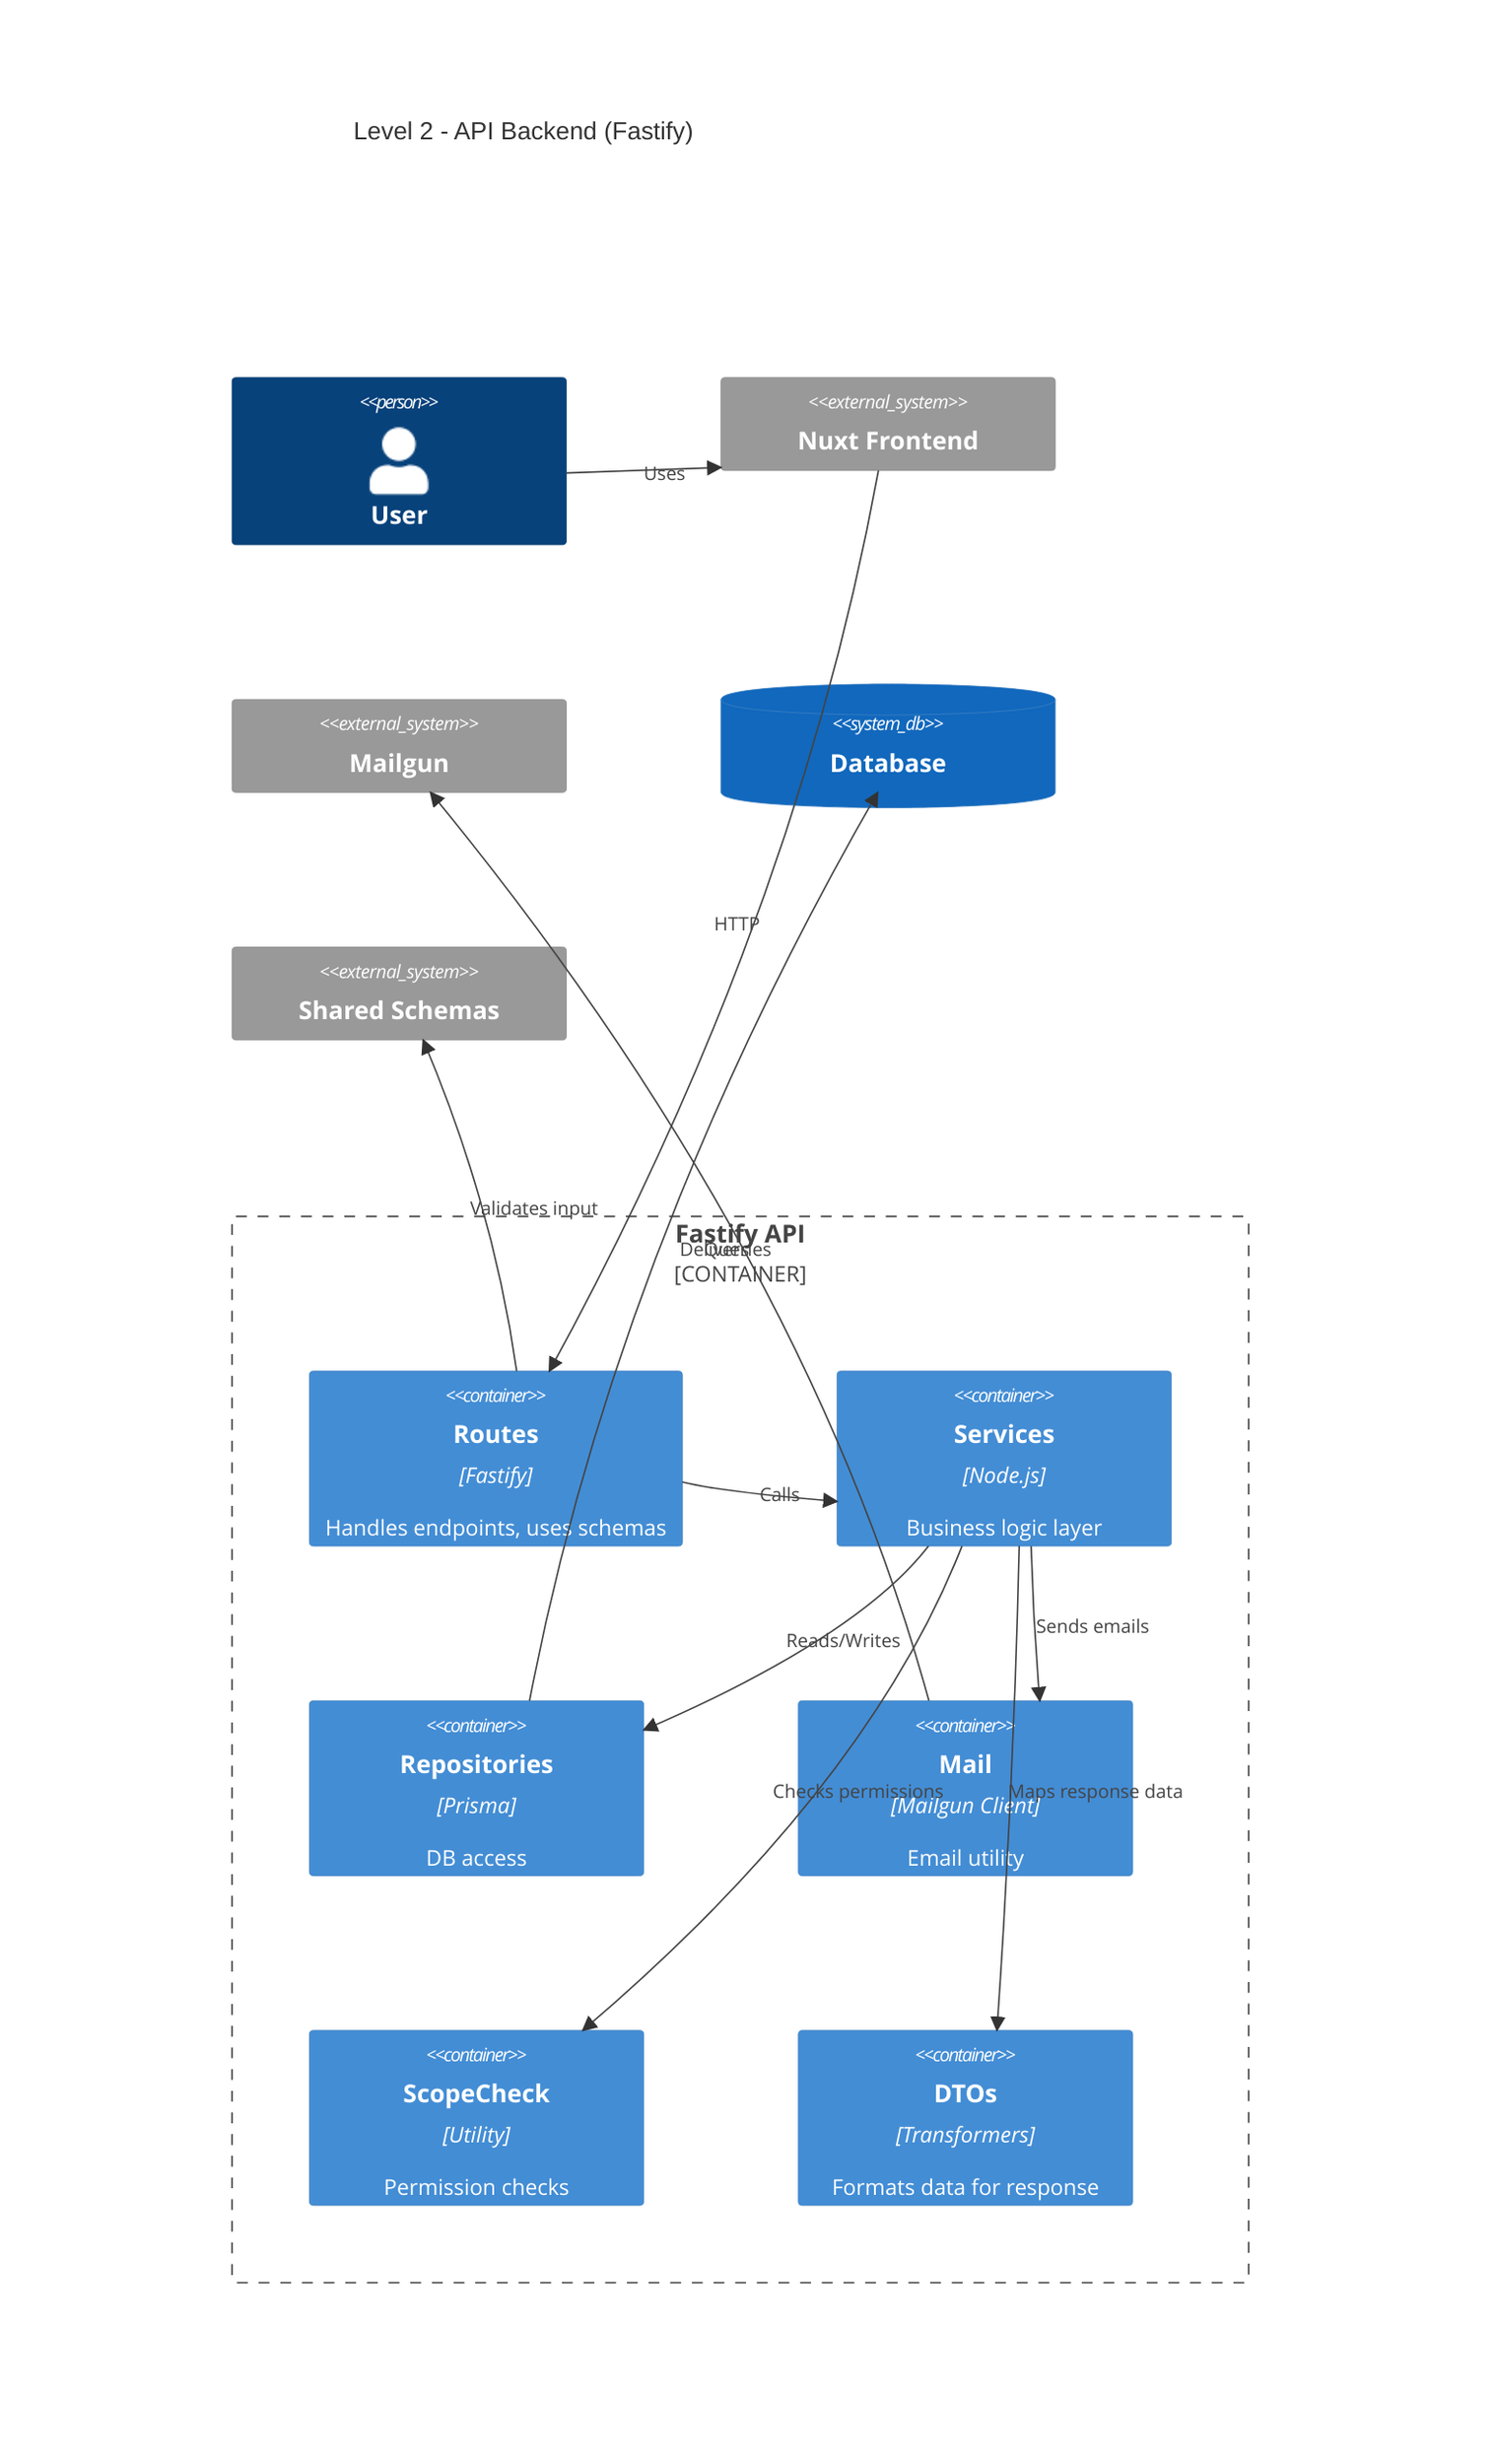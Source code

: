 C4Container
title Level 2 - API Backend (Fastify)

Person(user, "User")

System_Ext(frontend, "Nuxt Frontend")
System_Ext(mailgun, "Mailgun")
SystemDb(database, "Database")
System_Ext(sharedSchemas, "Shared Schemas")

Container_Boundary(api, "Fastify API") {
  Container(routes, "Routes", "Fastify", "Handles endpoints, uses schemas")
  Container(services, "Services", "Node.js", "Business logic layer")
  Container(repositories, "Repositories", "Prisma", "DB access")
  Container(mail, "Mail", "Mailgun Client", "Email utility")
  Container(scopeCheck, "ScopeCheck", "Utility", "Permission checks")
  Container(dto, "DTOs", "Transformers", "Formats data for response")
}

Rel(user, frontend, "Uses")
Rel(frontend, routes, "HTTP")
Rel(routes, sharedSchemas, "Validates input")
Rel(routes, services, "Calls")
Rel(services, repositories, "Reads/Writes")
Rel(services, mail, "Sends emails")
Rel(services, scopeCheck, "Checks permissions")
Rel(services, dto, "Maps response data")
Rel(repositories, database, "Queries")
Rel(mail, mailgun, "Delivers")

UpdateLayoutConfig($c4ShapeInRow="3", $c4BoundaryInRow="1")